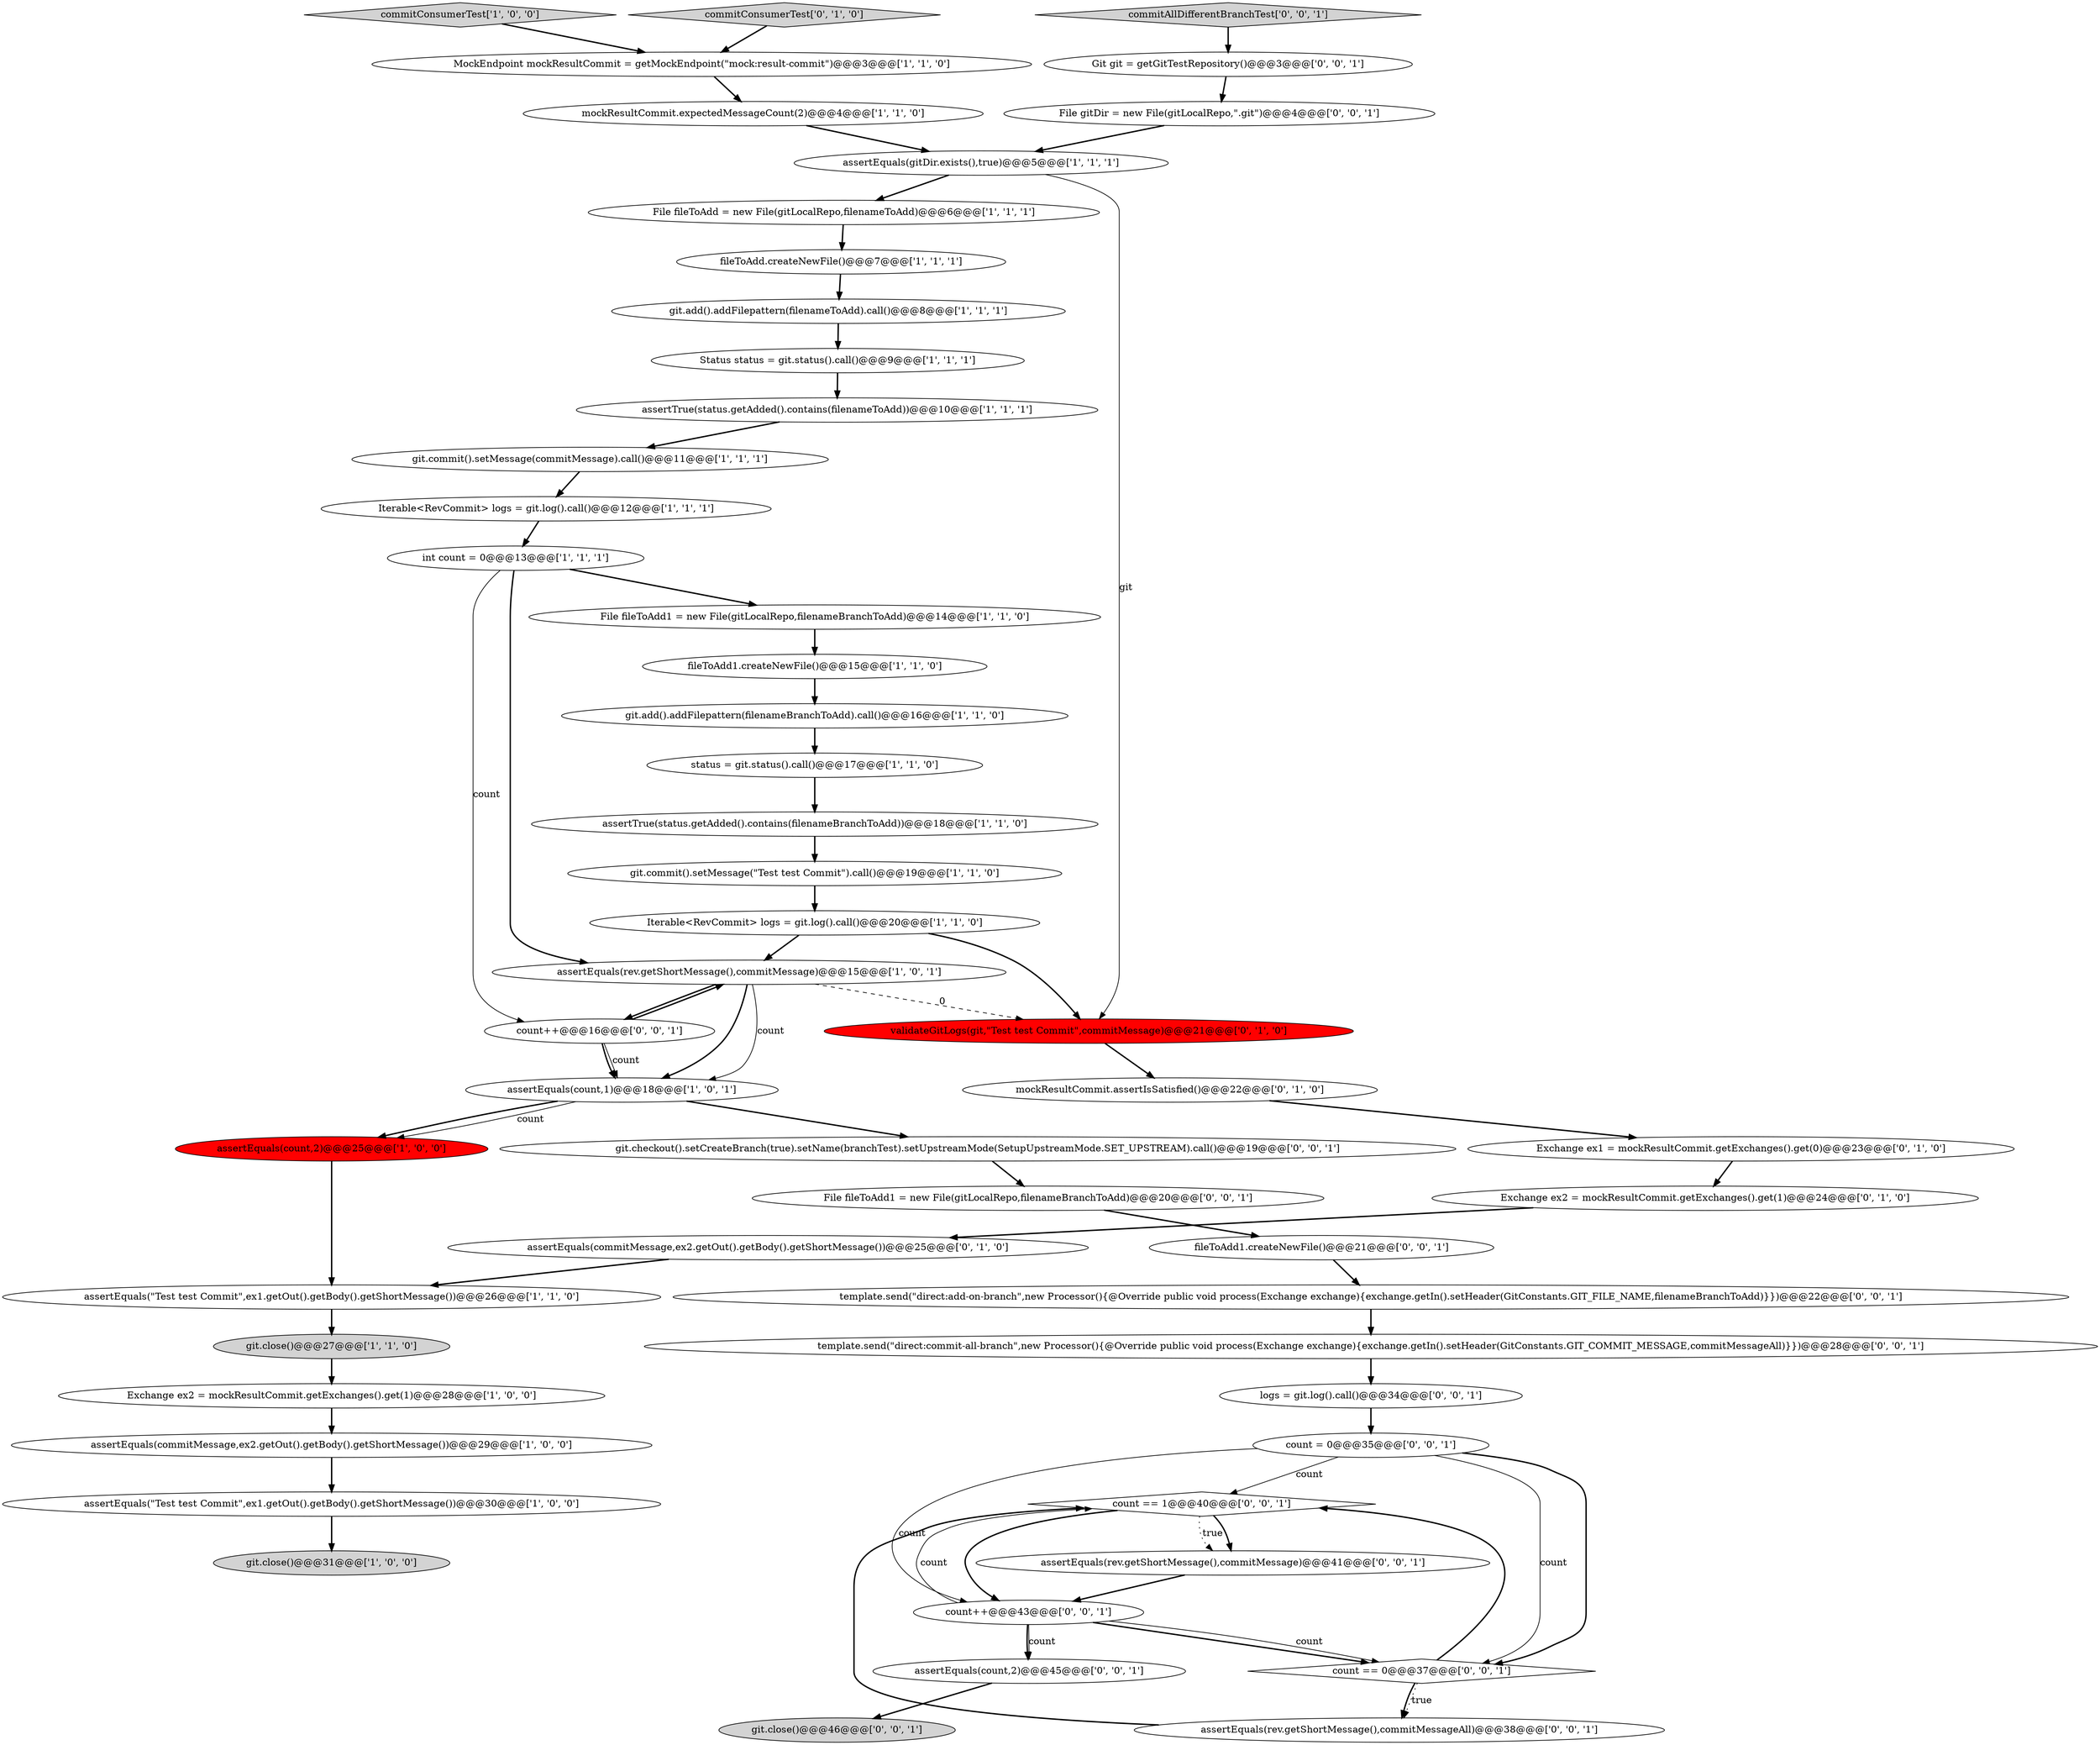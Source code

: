 digraph {
47 [style = filled, label = "commitAllDifferentBranchTest['0', '0', '1']", fillcolor = lightgray, shape = diamond image = "AAA0AAABBB3BBB"];
6 [style = filled, label = "assertEquals(\"Test test Commit\",ex1.getOut().getBody().getShortMessage())@@@30@@@['1', '0', '0']", fillcolor = white, shape = ellipse image = "AAA0AAABBB1BBB"];
17 [style = filled, label = "git.close()@@@27@@@['1', '1', '0']", fillcolor = lightgray, shape = ellipse image = "AAA0AAABBB1BBB"];
40 [style = filled, label = "assertEquals(rev.getShortMessage(),commitMessageAll)@@@38@@@['0', '0', '1']", fillcolor = white, shape = ellipse image = "AAA0AAABBB3BBB"];
10 [style = filled, label = "Iterable<RevCommit> logs = git.log().call()@@@12@@@['1', '1', '1']", fillcolor = white, shape = ellipse image = "AAA0AAABBB1BBB"];
39 [style = filled, label = "count == 1@@@40@@@['0', '0', '1']", fillcolor = white, shape = diamond image = "AAA0AAABBB3BBB"];
41 [style = filled, label = "template.send(\"direct:commit-all-branch\",new Processor(){@Override public void process(Exchange exchange){exchange.getIn().setHeader(GitConstants.GIT_COMMIT_MESSAGE,commitMessageAll)}})@@@28@@@['0', '0', '1']", fillcolor = white, shape = ellipse image = "AAA0AAABBB3BBB"];
32 [style = filled, label = "Exchange ex2 = mockResultCommit.getExchanges().get(1)@@@24@@@['0', '1', '0']", fillcolor = white, shape = ellipse image = "AAA0AAABBB2BBB"];
29 [style = filled, label = "mockResultCommit.assertIsSatisfied()@@@22@@@['0', '1', '0']", fillcolor = white, shape = ellipse image = "AAA0AAABBB2BBB"];
1 [style = filled, label = "File fileToAdd = new File(gitLocalRepo,filenameToAdd)@@@6@@@['1', '1', '1']", fillcolor = white, shape = ellipse image = "AAA0AAABBB1BBB"];
19 [style = filled, label = "assertEquals(gitDir.exists(),true)@@@5@@@['1', '1', '1']", fillcolor = white, shape = ellipse image = "AAA0AAABBB1BBB"];
15 [style = filled, label = "assertTrue(status.getAdded().contains(filenameBranchToAdd))@@@18@@@['1', '1', '0']", fillcolor = white, shape = ellipse image = "AAA0AAABBB1BBB"];
22 [style = filled, label = "File fileToAdd1 = new File(gitLocalRepo,filenameBranchToAdd)@@@14@@@['1', '1', '0']", fillcolor = white, shape = ellipse image = "AAA0AAABBB1BBB"];
31 [style = filled, label = "Exchange ex1 = mockResultCommit.getExchanges().get(0)@@@23@@@['0', '1', '0']", fillcolor = white, shape = ellipse image = "AAA0AAABBB2BBB"];
28 [style = filled, label = "validateGitLogs(git,\"Test test Commit\",commitMessage)@@@21@@@['0', '1', '0']", fillcolor = red, shape = ellipse image = "AAA1AAABBB2BBB"];
45 [style = filled, label = "git.close()@@@46@@@['0', '0', '1']", fillcolor = lightgray, shape = ellipse image = "AAA0AAABBB3BBB"];
4 [style = filled, label = "assertEquals(\"Test test Commit\",ex1.getOut().getBody().getShortMessage())@@@26@@@['1', '1', '0']", fillcolor = white, shape = ellipse image = "AAA0AAABBB1BBB"];
14 [style = filled, label = "git.add().addFilepattern(filenameToAdd).call()@@@8@@@['1', '1', '1']", fillcolor = white, shape = ellipse image = "AAA0AAABBB1BBB"];
21 [style = filled, label = "MockEndpoint mockResultCommit = getMockEndpoint(\"mock:result-commit\")@@@3@@@['1', '1', '0']", fillcolor = white, shape = ellipse image = "AAA0AAABBB1BBB"];
9 [style = filled, label = "Exchange ex2 = mockResultCommit.getExchanges().get(1)@@@28@@@['1', '0', '0']", fillcolor = white, shape = ellipse image = "AAA0AAABBB1BBB"];
18 [style = filled, label = "commitConsumerTest['1', '0', '0']", fillcolor = lightgray, shape = diamond image = "AAA0AAABBB1BBB"];
7 [style = filled, label = "fileToAdd1.createNewFile()@@@15@@@['1', '1', '0']", fillcolor = white, shape = ellipse image = "AAA0AAABBB1BBB"];
35 [style = filled, label = "count == 0@@@37@@@['0', '0', '1']", fillcolor = white, shape = diamond image = "AAA0AAABBB3BBB"];
43 [style = filled, label = "File fileToAdd1 = new File(gitLocalRepo,filenameBranchToAdd)@@@20@@@['0', '0', '1']", fillcolor = white, shape = ellipse image = "AAA0AAABBB3BBB"];
24 [style = filled, label = "status = git.status().call()@@@17@@@['1', '1', '0']", fillcolor = white, shape = ellipse image = "AAA0AAABBB1BBB"];
16 [style = filled, label = "assertTrue(status.getAdded().contains(filenameToAdd))@@@10@@@['1', '1', '1']", fillcolor = white, shape = ellipse image = "AAA0AAABBB1BBB"];
30 [style = filled, label = "assertEquals(commitMessage,ex2.getOut().getBody().getShortMessage())@@@25@@@['0', '1', '0']", fillcolor = white, shape = ellipse image = "AAA0AAABBB2BBB"];
8 [style = filled, label = "mockResultCommit.expectedMessageCount(2)@@@4@@@['1', '1', '0']", fillcolor = white, shape = ellipse image = "AAA0AAABBB1BBB"];
13 [style = filled, label = "fileToAdd.createNewFile()@@@7@@@['1', '1', '1']", fillcolor = white, shape = ellipse image = "AAA0AAABBB1BBB"];
46 [style = filled, label = "count = 0@@@35@@@['0', '0', '1']", fillcolor = white, shape = ellipse image = "AAA0AAABBB3BBB"];
33 [style = filled, label = "commitConsumerTest['0', '1', '0']", fillcolor = lightgray, shape = diamond image = "AAA0AAABBB2BBB"];
3 [style = filled, label = "git.add().addFilepattern(filenameBranchToAdd).call()@@@16@@@['1', '1', '0']", fillcolor = white, shape = ellipse image = "AAA0AAABBB1BBB"];
36 [style = filled, label = "assertEquals(rev.getShortMessage(),commitMessage)@@@41@@@['0', '0', '1']", fillcolor = white, shape = ellipse image = "AAA0AAABBB3BBB"];
27 [style = filled, label = "assertEquals(rev.getShortMessage(),commitMessage)@@@15@@@['1', '0', '1']", fillcolor = white, shape = ellipse image = "AAA0AAABBB1BBB"];
49 [style = filled, label = "template.send(\"direct:add-on-branch\",new Processor(){@Override public void process(Exchange exchange){exchange.getIn().setHeader(GitConstants.GIT_FILE_NAME,filenameBranchToAdd)}})@@@22@@@['0', '0', '1']", fillcolor = white, shape = ellipse image = "AAA0AAABBB3BBB"];
20 [style = filled, label = "git.commit().setMessage(commitMessage).call()@@@11@@@['1', '1', '1']", fillcolor = white, shape = ellipse image = "AAA0AAABBB1BBB"];
44 [style = filled, label = "fileToAdd1.createNewFile()@@@21@@@['0', '0', '1']", fillcolor = white, shape = ellipse image = "AAA0AAABBB3BBB"];
42 [style = filled, label = "count++@@@43@@@['0', '0', '1']", fillcolor = white, shape = ellipse image = "AAA0AAABBB3BBB"];
51 [style = filled, label = "File gitDir = new File(gitLocalRepo,\".git\")@@@4@@@['0', '0', '1']", fillcolor = white, shape = ellipse image = "AAA0AAABBB3BBB"];
34 [style = filled, label = "assertEquals(count,2)@@@45@@@['0', '0', '1']", fillcolor = white, shape = ellipse image = "AAA0AAABBB3BBB"];
2 [style = filled, label = "assertEquals(commitMessage,ex2.getOut().getBody().getShortMessage())@@@29@@@['1', '0', '0']", fillcolor = white, shape = ellipse image = "AAA0AAABBB1BBB"];
26 [style = filled, label = "int count = 0@@@13@@@['1', '1', '1']", fillcolor = white, shape = ellipse image = "AAA0AAABBB1BBB"];
48 [style = filled, label = "git.checkout().setCreateBranch(true).setName(branchTest).setUpstreamMode(SetupUpstreamMode.SET_UPSTREAM).call()@@@19@@@['0', '0', '1']", fillcolor = white, shape = ellipse image = "AAA0AAABBB3BBB"];
11 [style = filled, label = "git.commit().setMessage(\"Test test Commit\").call()@@@19@@@['1', '1', '0']", fillcolor = white, shape = ellipse image = "AAA0AAABBB1BBB"];
23 [style = filled, label = "Status status = git.status().call()@@@9@@@['1', '1', '1']", fillcolor = white, shape = ellipse image = "AAA0AAABBB1BBB"];
38 [style = filled, label = "logs = git.log().call()@@@34@@@['0', '0', '1']", fillcolor = white, shape = ellipse image = "AAA0AAABBB3BBB"];
50 [style = filled, label = "Git git = getGitTestRepository()@@@3@@@['0', '0', '1']", fillcolor = white, shape = ellipse image = "AAA0AAABBB3BBB"];
37 [style = filled, label = "count++@@@16@@@['0', '0', '1']", fillcolor = white, shape = ellipse image = "AAA0AAABBB3BBB"];
5 [style = filled, label = "git.close()@@@31@@@['1', '0', '0']", fillcolor = lightgray, shape = ellipse image = "AAA0AAABBB1BBB"];
12 [style = filled, label = "Iterable<RevCommit> logs = git.log().call()@@@20@@@['1', '1', '0']", fillcolor = white, shape = ellipse image = "AAA0AAABBB1BBB"];
0 [style = filled, label = "assertEquals(count,2)@@@25@@@['1', '0', '0']", fillcolor = red, shape = ellipse image = "AAA1AAABBB1BBB"];
25 [style = filled, label = "assertEquals(count,1)@@@18@@@['1', '0', '1']", fillcolor = white, shape = ellipse image = "AAA0AAABBB1BBB"];
25->0 [style = bold, label=""];
28->29 [style = bold, label=""];
42->34 [style = bold, label=""];
23->16 [style = bold, label=""];
27->25 [style = solid, label="count"];
39->36 [style = dotted, label="true"];
35->40 [style = dotted, label="true"];
4->17 [style = bold, label=""];
12->28 [style = bold, label=""];
37->27 [style = bold, label=""];
3->24 [style = bold, label=""];
9->2 [style = bold, label=""];
25->0 [style = solid, label="count"];
2->6 [style = bold, label=""];
8->19 [style = bold, label=""];
42->34 [style = solid, label="count"];
31->32 [style = bold, label=""];
17->9 [style = bold, label=""];
29->31 [style = bold, label=""];
37->25 [style = bold, label=""];
35->39 [style = bold, label=""];
34->45 [style = bold, label=""];
21->8 [style = bold, label=""];
10->26 [style = bold, label=""];
11->12 [style = bold, label=""];
42->39 [style = solid, label="count"];
44->49 [style = bold, label=""];
25->48 [style = bold, label=""];
32->30 [style = bold, label=""];
1->13 [style = bold, label=""];
22->7 [style = bold, label=""];
7->3 [style = bold, label=""];
26->22 [style = bold, label=""];
47->50 [style = bold, label=""];
46->42 [style = solid, label="count"];
20->10 [style = bold, label=""];
42->35 [style = bold, label=""];
19->28 [style = solid, label="git"];
46->39 [style = solid, label="count"];
35->40 [style = bold, label=""];
19->1 [style = bold, label=""];
6->5 [style = bold, label=""];
26->27 [style = bold, label=""];
27->37 [style = bold, label=""];
40->39 [style = bold, label=""];
15->11 [style = bold, label=""];
14->23 [style = bold, label=""];
42->35 [style = solid, label="count"];
0->4 [style = bold, label=""];
48->43 [style = bold, label=""];
30->4 [style = bold, label=""];
50->51 [style = bold, label=""];
46->35 [style = bold, label=""];
49->41 [style = bold, label=""];
27->28 [style = dashed, label="0"];
38->46 [style = bold, label=""];
41->38 [style = bold, label=""];
18->21 [style = bold, label=""];
46->35 [style = solid, label="count"];
33->21 [style = bold, label=""];
26->37 [style = solid, label="count"];
16->20 [style = bold, label=""];
43->44 [style = bold, label=""];
39->36 [style = bold, label=""];
13->14 [style = bold, label=""];
12->27 [style = bold, label=""];
27->25 [style = bold, label=""];
51->19 [style = bold, label=""];
39->42 [style = bold, label=""];
37->25 [style = solid, label="count"];
36->42 [style = bold, label=""];
24->15 [style = bold, label=""];
}
